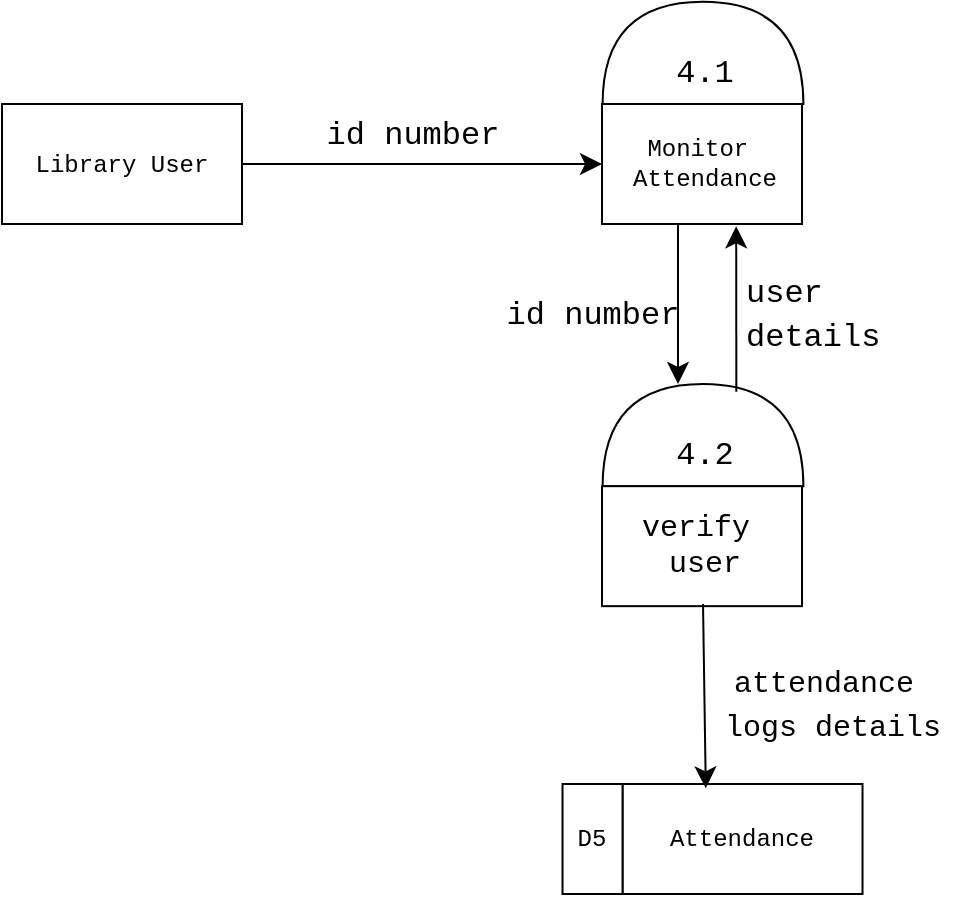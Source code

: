 <mxfile version="24.2.3" type="github">
  <diagram name="Page-1" id="37P848hhdbQcpM_oSO0v">
    <mxGraphModel dx="1280" dy="1356" grid="1" gridSize="10" guides="1" tooltips="1" connect="1" arrows="1" fold="1" page="0" pageScale="1" pageWidth="827" pageHeight="1169" math="0" shadow="0">
      <root>
        <mxCell id="0" />
        <mxCell id="1" parent="0" />
        <mxCell id="8O-54xyt80GD49tdsdo3-1" value="" style="group;fontFamily=Courier New;" vertex="1" connectable="0" parent="1">
          <mxGeometry x="50.26" y="-320" width="150" height="55" as="geometry" />
        </mxCell>
        <mxCell id="8O-54xyt80GD49tdsdo3-2" value="Attendance" style="whiteSpace=wrap;html=1;fontFamily=Courier New;" vertex="1" parent="8O-54xyt80GD49tdsdo3-1">
          <mxGeometry x="30" width="120" height="55" as="geometry" />
        </mxCell>
        <mxCell id="8O-54xyt80GD49tdsdo3-3" value="D5" style="rounded=0;whiteSpace=wrap;html=1;fontFamily=Courier New;" vertex="1" parent="8O-54xyt80GD49tdsdo3-1">
          <mxGeometry width="30" height="55" as="geometry" />
        </mxCell>
        <mxCell id="8O-54xyt80GD49tdsdo3-4" value="&lt;font face=&quot;Courier New&quot;&gt;Library User&lt;/font&gt;" style="rounded=0;whiteSpace=wrap;html=1;" vertex="1" parent="1">
          <mxGeometry x="-230" y="-660" width="120" height="60" as="geometry" />
        </mxCell>
        <mxCell id="8O-54xyt80GD49tdsdo3-5" value="" style="group;fontFamily=Courier New;" vertex="1" connectable="0" parent="1">
          <mxGeometry x="70" y="-711.08" width="110.51" height="111.08" as="geometry" />
        </mxCell>
        <mxCell id="8O-54xyt80GD49tdsdo3-6" value="" style="shape=or;whiteSpace=wrap;html=1;rotation=-90;fontFamily=Courier New;" vertex="1" parent="8O-54xyt80GD49tdsdo3-5">
          <mxGeometry x="24.96" y="-24.65" width="51.09" height="100.39" as="geometry" />
        </mxCell>
        <mxCell id="8O-54xyt80GD49tdsdo3-7" value="" style="group;fontFamily=Courier New;" vertex="1" connectable="0" parent="8O-54xyt80GD49tdsdo3-5">
          <mxGeometry y="21.08" width="110.51" height="90" as="geometry" />
        </mxCell>
        <mxCell id="8O-54xyt80GD49tdsdo3-8" value="" style="rounded=0;whiteSpace=wrap;html=1;fontFamily=Courier New;" vertex="1" parent="8O-54xyt80GD49tdsdo3-7">
          <mxGeometry y="30" width="100" height="60" as="geometry" />
        </mxCell>
        <mxCell id="8O-54xyt80GD49tdsdo3-9" style="edgeStyle=none;curved=1;rounded=0;orthogonalLoop=1;jettySize=auto;html=1;exitX=0;exitY=0.5;exitDx=0;exitDy=0;fontSize=12;startSize=8;endSize=8;fontFamily=Courier New;" edge="1" parent="8O-54xyt80GD49tdsdo3-7" source="8O-54xyt80GD49tdsdo3-8" target="8O-54xyt80GD49tdsdo3-8">
          <mxGeometry relative="1" as="geometry" />
        </mxCell>
        <mxCell id="8O-54xyt80GD49tdsdo3-10" value="4.1" style="text;html=1;align=center;verticalAlign=middle;resizable=0;points=[];autosize=1;strokeColor=none;fillColor=none;fontSize=16;fontFamily=Courier New;" vertex="1" parent="8O-54xyt80GD49tdsdo3-7">
          <mxGeometry x="25.51" width="50" height="30" as="geometry" />
        </mxCell>
        <mxCell id="8O-54xyt80GD49tdsdo3-11" value="&lt;div style=&quot;font-size: 12px;&quot;&gt;Monitor&amp;nbsp;&lt;/div&gt;&lt;div style=&quot;font-size: 12px;&quot;&gt;Attendance&lt;/div&gt;" style="text;html=1;align=center;verticalAlign=middle;resizable=0;points=[];autosize=1;strokeColor=none;fillColor=none;fontSize=16;fontFamily=Courier New;" vertex="1" parent="8O-54xyt80GD49tdsdo3-7">
          <mxGeometry x="0.51" y="40" width="100" height="40" as="geometry" />
        </mxCell>
        <mxCell id="8O-54xyt80GD49tdsdo3-12" value="" style="endArrow=classic;html=1;rounded=0;fontSize=12;startSize=8;endSize=8;curved=1;exitX=1;exitY=0.5;exitDx=0;exitDy=0;entryX=0;entryY=0.5;entryDx=0;entryDy=0;" edge="1" parent="1" source="8O-54xyt80GD49tdsdo3-4" target="8O-54xyt80GD49tdsdo3-8">
          <mxGeometry width="50" height="50" relative="1" as="geometry">
            <mxPoint x="-150" y="-680" as="sourcePoint" />
            <mxPoint x="-100" y="-730" as="targetPoint" />
          </mxGeometry>
        </mxCell>
        <mxCell id="8O-54xyt80GD49tdsdo3-13" value="" style="group;fontFamily=Courier New;" vertex="1" connectable="0" parent="1">
          <mxGeometry x="70" y="-520.0" width="110.51" height="116.08" as="geometry" />
        </mxCell>
        <mxCell id="8O-54xyt80GD49tdsdo3-14" value="" style="shape=or;whiteSpace=wrap;html=1;rotation=-90;fontFamily=Courier New;" vertex="1" parent="8O-54xyt80GD49tdsdo3-13">
          <mxGeometry x="24.96" y="-24.65" width="51.09" height="100.39" as="geometry" />
        </mxCell>
        <mxCell id="8O-54xyt80GD49tdsdo3-15" value="" style="group;fontFamily=Courier New;" vertex="1" connectable="0" parent="8O-54xyt80GD49tdsdo3-13">
          <mxGeometry y="21.08" width="110.51" height="95" as="geometry" />
        </mxCell>
        <mxCell id="8O-54xyt80GD49tdsdo3-16" value="" style="rounded=0;whiteSpace=wrap;html=1;fontFamily=Courier New;" vertex="1" parent="8O-54xyt80GD49tdsdo3-15">
          <mxGeometry y="30" width="100" height="60" as="geometry" />
        </mxCell>
        <mxCell id="8O-54xyt80GD49tdsdo3-17" style="edgeStyle=none;curved=1;rounded=0;orthogonalLoop=1;jettySize=auto;html=1;exitX=0;exitY=0.5;exitDx=0;exitDy=0;fontSize=12;startSize=8;endSize=8;fontFamily=Courier New;" edge="1" parent="8O-54xyt80GD49tdsdo3-15" source="8O-54xyt80GD49tdsdo3-16" target="8O-54xyt80GD49tdsdo3-16">
          <mxGeometry relative="1" as="geometry" />
        </mxCell>
        <mxCell id="8O-54xyt80GD49tdsdo3-18" value="4.2" style="text;html=1;align=center;verticalAlign=middle;resizable=0;points=[];autosize=1;strokeColor=none;fillColor=none;fontSize=16;fontFamily=Courier New;" vertex="1" parent="8O-54xyt80GD49tdsdo3-15">
          <mxGeometry x="25.51" width="50" height="30" as="geometry" />
        </mxCell>
        <mxCell id="8O-54xyt80GD49tdsdo3-19" value="&lt;div style=&quot;font-size: 15px;&quot;&gt;verify&amp;nbsp;&lt;/div&gt;&lt;div style=&quot;font-size: 15px;&quot;&gt;user&lt;/div&gt;" style="text;html=1;align=center;verticalAlign=middle;resizable=0;points=[];autosize=1;strokeColor=none;fillColor=none;fontSize=16;fontFamily=Courier New;" vertex="1" parent="8O-54xyt80GD49tdsdo3-15">
          <mxGeometry x="5.51" y="35" width="90" height="50" as="geometry" />
        </mxCell>
        <mxCell id="8O-54xyt80GD49tdsdo3-20" value="&lt;font face=&quot;Courier New&quot;&gt;id number&lt;/font&gt;" style="text;html=1;align=center;verticalAlign=middle;resizable=0;points=[];autosize=1;strokeColor=none;fillColor=none;fontSize=16;" vertex="1" parent="1">
          <mxGeometry x="-80" y="-660" width="110" height="30" as="geometry" />
        </mxCell>
        <mxCell id="8O-54xyt80GD49tdsdo3-21" value="" style="endArrow=classic;html=1;rounded=0;fontSize=12;startSize=8;endSize=8;curved=1;exitX=0.5;exitY=1;exitDx=0;exitDy=0;" edge="1" parent="1">
          <mxGeometry width="50" height="50" relative="1" as="geometry">
            <mxPoint x="108" y="-600" as="sourcePoint" />
            <mxPoint x="108" y="-520" as="targetPoint" />
          </mxGeometry>
        </mxCell>
        <mxCell id="8O-54xyt80GD49tdsdo3-22" value="&lt;font face=&quot;Courier New&quot;&gt;id number&lt;/font&gt;" style="text;html=1;align=center;verticalAlign=middle;resizable=0;points=[];autosize=1;strokeColor=none;fillColor=none;fontSize=16;" vertex="1" parent="1">
          <mxGeometry x="10" y="-570" width="110" height="30" as="geometry" />
        </mxCell>
        <mxCell id="8O-54xyt80GD49tdsdo3-38" value="" style="endArrow=classic;html=1;rounded=0;fontSize=12;startSize=8;endSize=8;curved=1;exitX=0.5;exitY=1.078;exitDx=0;exitDy=0;exitPerimeter=0;entryX=0.347;entryY=0.039;entryDx=0;entryDy=0;entryPerimeter=0;" edge="1" parent="1" source="8O-54xyt80GD49tdsdo3-19" target="8O-54xyt80GD49tdsdo3-2">
          <mxGeometry width="50" height="50" relative="1" as="geometry">
            <mxPoint x="130" y="-580" as="sourcePoint" />
            <mxPoint x="180" y="-630" as="targetPoint" />
          </mxGeometry>
        </mxCell>
        <mxCell id="8O-54xyt80GD49tdsdo3-39" value="&lt;font face=&quot;Courier New&quot;&gt;&lt;span style=&quot;font-size: 15px;&quot;&gt;attendance&amp;nbsp;&lt;/span&gt;&lt;/font&gt;&lt;div&gt;&lt;font face=&quot;Courier New&quot;&gt;&lt;span style=&quot;font-size: 15px;&quot;&gt;logs details&lt;/span&gt;&lt;/font&gt;&lt;/div&gt;" style="text;html=1;align=center;verticalAlign=middle;resizable=0;points=[];autosize=1;strokeColor=none;fillColor=none;fontSize=16;" vertex="1" parent="1">
          <mxGeometry x="120" y="-390" width="130" height="60" as="geometry" />
        </mxCell>
        <mxCell id="8O-54xyt80GD49tdsdo3-43" value="" style="endArrow=classic;html=1;rounded=0;fontSize=12;startSize=8;endSize=8;curved=1;exitX=0.924;exitY=0.666;exitDx=0;exitDy=0;entryX=0.671;entryY=1.019;entryDx=0;entryDy=0;entryPerimeter=0;exitPerimeter=0;" edge="1" parent="1" source="8O-54xyt80GD49tdsdo3-14" target="8O-54xyt80GD49tdsdo3-8">
          <mxGeometry width="50" height="50" relative="1" as="geometry">
            <mxPoint x="140" y="-595" as="sourcePoint" />
            <mxPoint x="140" y="-515" as="targetPoint" />
          </mxGeometry>
        </mxCell>
        <mxCell id="8O-54xyt80GD49tdsdo3-44" value="&lt;font face=&quot;Courier New&quot;&gt;user&amp;nbsp;&lt;/font&gt;&lt;div&gt;&lt;span style=&quot;font-family: &amp;quot;Courier New&amp;quot;; background-color: initial;&quot;&gt;details&lt;/span&gt;&lt;/div&gt;" style="text;html=1;align=left;verticalAlign=middle;resizable=0;points=[];autosize=1;strokeColor=none;fillColor=none;fontSize=16;" vertex="1" parent="1">
          <mxGeometry x="140" y="-585" width="90" height="60" as="geometry" />
        </mxCell>
      </root>
    </mxGraphModel>
  </diagram>
</mxfile>
